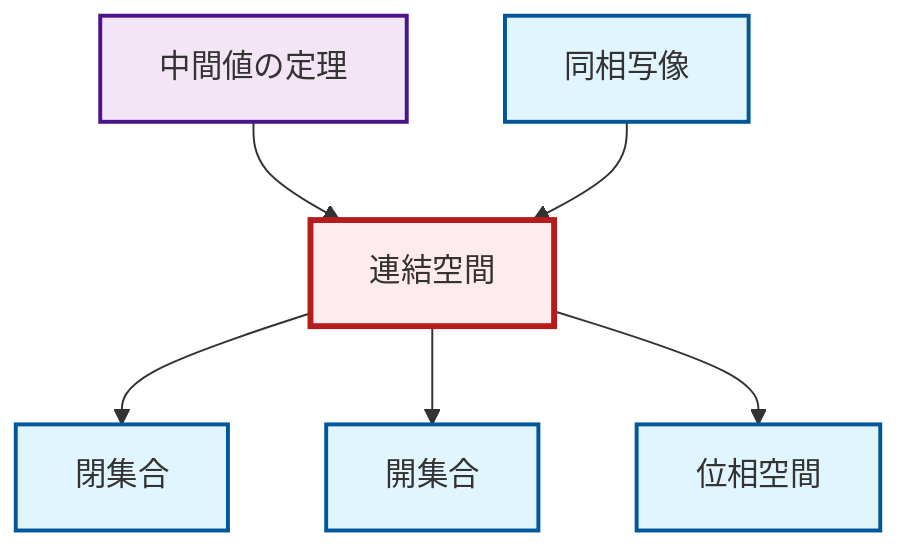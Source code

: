 graph TD
    classDef definition fill:#e1f5fe,stroke:#01579b,stroke-width:2px
    classDef theorem fill:#f3e5f5,stroke:#4a148c,stroke-width:2px
    classDef axiom fill:#fff3e0,stroke:#e65100,stroke-width:2px
    classDef example fill:#e8f5e9,stroke:#1b5e20,stroke-width:2px
    classDef current fill:#ffebee,stroke:#b71c1c,stroke-width:3px
    def-topological-space["位相空間"]:::definition
    def-closed-set["閉集合"]:::definition
    def-homeomorphism["同相写像"]:::definition
    def-connected["連結空間"]:::definition
    thm-intermediate-value["中間値の定理"]:::theorem
    def-open-set["開集合"]:::definition
    def-connected --> def-closed-set
    def-connected --> def-open-set
    thm-intermediate-value --> def-connected
    def-homeomorphism --> def-connected
    def-connected --> def-topological-space
    class def-connected current